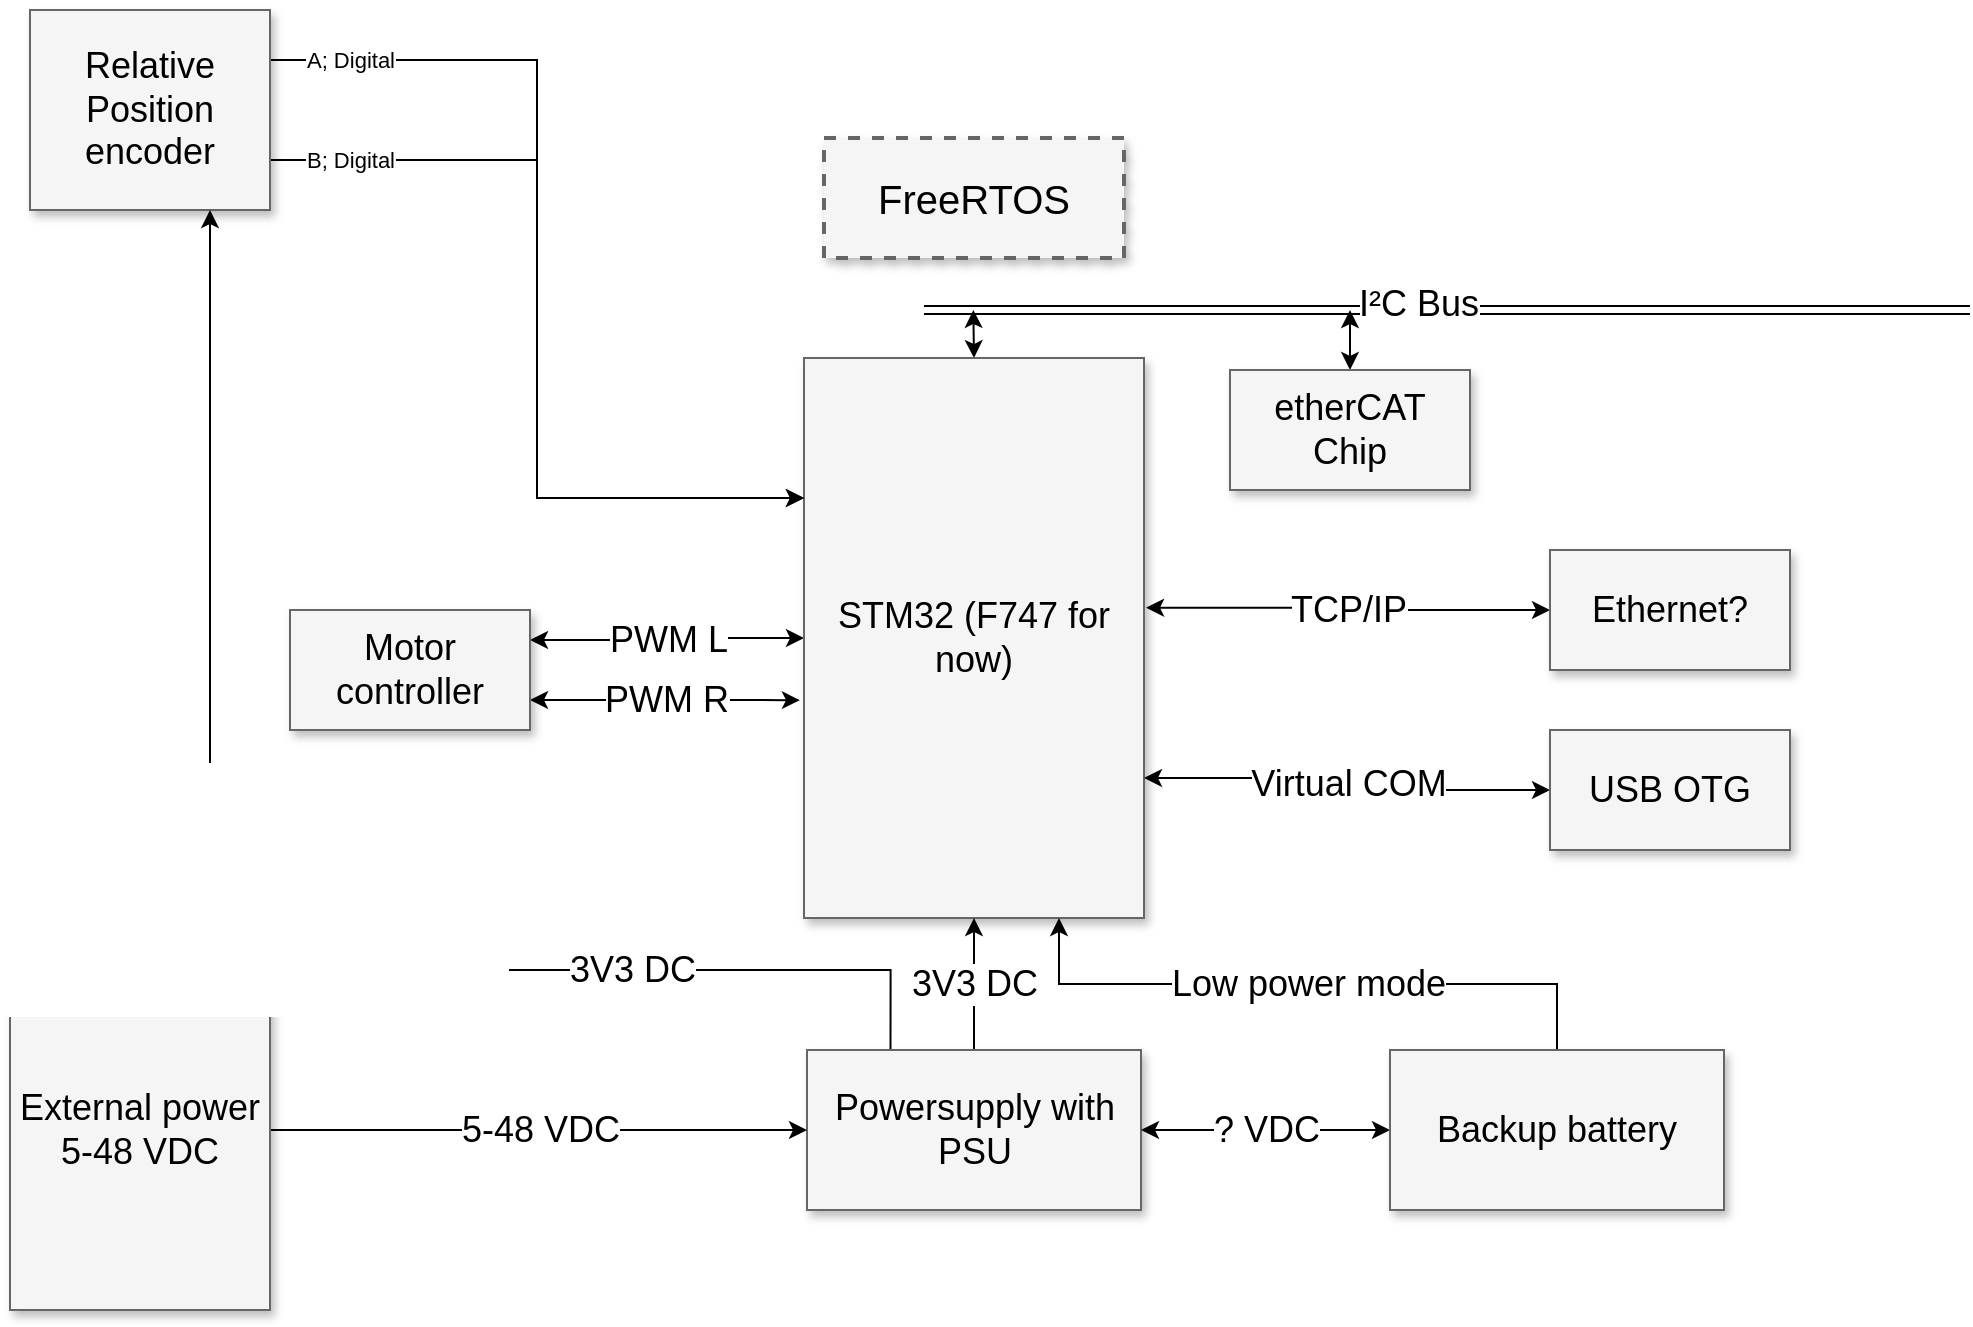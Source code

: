 <mxfile version="14.7.6" type="github">
  <diagram name="Main system" id="90a13364-a465-7bf4-72fc-28e22215d7a0">
    <mxGraphModel dx="1422" dy="790" grid="1" gridSize="10" guides="1" tooltips="1" connect="1" arrows="1" fold="1" page="1" pageScale="1.5" pageWidth="1169" pageHeight="826" background="none" math="0" shadow="0">
      <root>
        <mxCell id="0" style=";html=1;" />
        <mxCell id="1" style=";html=1;" parent="0" />
        <mxCell id="3a17f1ce550125da-1" value="FreeRTOS" style="whiteSpace=wrap;html=1;shadow=1;fontSize=20;fillColor=#f5f5f5;strokeColor=#666666;strokeWidth=2;dashed=1;" parent="1" vertex="1">
          <mxGeometry x="797" y="344" width="150" height="60" as="geometry" />
        </mxCell>
        <mxCell id="dA12gsGNi2PgmM5HZedz-6" style="edgeStyle=orthogonalEdgeStyle;rounded=0;orthogonalLoop=1;jettySize=auto;html=1;exitX=0.5;exitY=0;exitDx=0;exitDy=0;startArrow=classic;startFill=1;" edge="1" parent="1" source="3a17f1ce550125da-2">
          <mxGeometry relative="1" as="geometry">
            <mxPoint x="871.667" y="430" as="targetPoint" />
          </mxGeometry>
        </mxCell>
        <mxCell id="dA12gsGNi2PgmM5HZedz-26" value="PWM L" style="edgeStyle=orthogonalEdgeStyle;rounded=0;orthogonalLoop=1;jettySize=auto;html=1;exitX=0;exitY=0.5;exitDx=0;exitDy=0;entryX=1;entryY=0.25;entryDx=0;entryDy=0;fontSize=18;startArrow=classic;startFill=1;" edge="1" parent="1" source="3a17f1ce550125da-2" target="dA12gsGNi2PgmM5HZedz-25">
          <mxGeometry relative="1" as="geometry" />
        </mxCell>
        <mxCell id="3a17f1ce550125da-2" value="STM32 (F747 for now)" style="whiteSpace=wrap;html=1;shadow=1;fontSize=18;fillColor=#f5f5f5;strokeColor=#666666;" parent="1" vertex="1">
          <mxGeometry x="787" y="454" width="170" height="280" as="geometry" />
        </mxCell>
        <mxCell id="dA12gsGNi2PgmM5HZedz-8" style="edgeStyle=orthogonalEdgeStyle;rounded=0;orthogonalLoop=1;jettySize=auto;html=1;exitX=0.5;exitY=0;exitDx=0;exitDy=0;fontSize=18;startArrow=classic;startFill=1;" edge="1" parent="1" source="3a17f1ce550125da-4">
          <mxGeometry relative="1" as="geometry">
            <mxPoint x="1060" y="430" as="targetPoint" />
          </mxGeometry>
        </mxCell>
        <mxCell id="3a17f1ce550125da-4" value="etherCAT&lt;br&gt;Chip" style="whiteSpace=wrap;html=1;shadow=1;fontSize=18;fillColor=#f5f5f5;strokeColor=#666666;" parent="1" vertex="1">
          <mxGeometry x="1000" y="460" width="120" height="60" as="geometry" />
        </mxCell>
        <mxCell id="dA12gsGNi2PgmM5HZedz-1" value="A; Digital" style="edgeStyle=orthogonalEdgeStyle;rounded=0;orthogonalLoop=1;jettySize=auto;html=1;exitX=1;exitY=0.25;exitDx=0;exitDy=0;entryX=0;entryY=0.25;entryDx=0;entryDy=0;" edge="1" parent="1" source="3a17f1ce550125da-8" target="3a17f1ce550125da-2">
          <mxGeometry x="-0.835" relative="1" as="geometry">
            <mxPoint as="offset" />
          </mxGeometry>
        </mxCell>
        <mxCell id="dA12gsGNi2PgmM5HZedz-2" value="B; Digital" style="edgeStyle=orthogonalEdgeStyle;rounded=0;orthogonalLoop=1;jettySize=auto;html=1;exitX=1;exitY=0.75;exitDx=0;exitDy=0;entryX=0;entryY=0.25;entryDx=0;entryDy=0;" edge="1" parent="1" source="3a17f1ce550125da-8" target="3a17f1ce550125da-2">
          <mxGeometry x="-0.817" relative="1" as="geometry">
            <mxPoint x="580" y="550" as="targetPoint" />
            <mxPoint as="offset" />
          </mxGeometry>
        </mxCell>
        <mxCell id="3a17f1ce550125da-8" value="Relative Position encoder" style="whiteSpace=wrap;html=1;shadow=1;fontSize=18;fillColor=#f5f5f5;strokeColor=#666666;" parent="1" vertex="1">
          <mxGeometry x="400" y="280" width="120" height="100" as="geometry" />
        </mxCell>
        <mxCell id="dA12gsGNi2PgmM5HZedz-4" value="" style="shape=link;html=1;startArrow=classic;startFill=1;" edge="1" parent="1">
          <mxGeometry width="100" relative="1" as="geometry">
            <mxPoint x="847" y="430" as="sourcePoint" />
            <mxPoint x="1370" y="430" as="targetPoint" />
          </mxGeometry>
        </mxCell>
        <mxCell id="dA12gsGNi2PgmM5HZedz-5" value="I²C Bus" style="edgeLabel;html=1;align=center;verticalAlign=middle;resizable=0;points=[];fontSize=18;" vertex="1" connectable="0" parent="dA12gsGNi2PgmM5HZedz-4">
          <mxGeometry x="-0.055" y="3" relative="1" as="geometry">
            <mxPoint as="offset" />
          </mxGeometry>
        </mxCell>
        <mxCell id="dA12gsGNi2PgmM5HZedz-14" value="3V3 DC" style="edgeStyle=orthogonalEdgeStyle;rounded=0;orthogonalLoop=1;jettySize=auto;html=1;exitX=0.5;exitY=0;exitDx=0;exitDy=0;entryX=0.5;entryY=1;entryDx=0;entryDy=0;fontSize=18;startArrow=none;startFill=0;" edge="1" parent="1" source="dA12gsGNi2PgmM5HZedz-10" target="3a17f1ce550125da-2">
          <mxGeometry relative="1" as="geometry" />
        </mxCell>
        <mxCell id="dA12gsGNi2PgmM5HZedz-15" style="edgeStyle=orthogonalEdgeStyle;rounded=0;orthogonalLoop=1;jettySize=auto;html=1;exitX=0.25;exitY=0;exitDx=0;exitDy=0;entryX=0.75;entryY=1;entryDx=0;entryDy=0;fontSize=18;startArrow=none;startFill=0;" edge="1" parent="1" source="dA12gsGNi2PgmM5HZedz-10" target="3a17f1ce550125da-8">
          <mxGeometry relative="1" as="geometry">
            <Array as="points">
              <mxPoint x="830" y="760" />
              <mxPoint x="630" y="760" />
              <mxPoint x="630" y="720" />
              <mxPoint x="490" y="720" />
            </Array>
          </mxGeometry>
        </mxCell>
        <mxCell id="dA12gsGNi2PgmM5HZedz-16" value="3V3 DC" style="edgeLabel;html=1;align=center;verticalAlign=middle;resizable=0;points=[];fontSize=18;" vertex="1" connectable="0" parent="dA12gsGNi2PgmM5HZedz-15">
          <mxGeometry x="-0.554" relative="1" as="geometry">
            <mxPoint as="offset" />
          </mxGeometry>
        </mxCell>
        <mxCell id="dA12gsGNi2PgmM5HZedz-10" value="Powersupply with PSU" style="whiteSpace=wrap;html=1;shadow=1;fontSize=18;fillColor=#f5f5f5;strokeColor=#666666;" vertex="1" parent="1">
          <mxGeometry x="788.5" y="800" width="167" height="80" as="geometry" />
        </mxCell>
        <mxCell id="dA12gsGNi2PgmM5HZedz-13" value="5-48 VDC" style="edgeStyle=orthogonalEdgeStyle;rounded=0;orthogonalLoop=1;jettySize=auto;html=1;exitX=1;exitY=0.5;exitDx=0;exitDy=0;entryX=0;entryY=0.5;entryDx=0;entryDy=0;fontSize=18;startArrow=none;startFill=0;" edge="1" parent="1" source="dA12gsGNi2PgmM5HZedz-12" target="dA12gsGNi2PgmM5HZedz-10">
          <mxGeometry relative="1" as="geometry" />
        </mxCell>
        <mxCell id="dA12gsGNi2PgmM5HZedz-12" value="External power 5-48 VDC" style="whiteSpace=wrap;html=1;shadow=1;fontSize=18;fillColor=#f5f5f5;strokeColor=#666666;" vertex="1" parent="1">
          <mxGeometry x="390" y="750" width="130" height="180" as="geometry" />
        </mxCell>
        <mxCell id="dA12gsGNi2PgmM5HZedz-18" value="? VDC" style="edgeStyle=orthogonalEdgeStyle;rounded=0;orthogonalLoop=1;jettySize=auto;html=1;exitX=0;exitY=0.5;exitDx=0;exitDy=0;entryX=1;entryY=0.5;entryDx=0;entryDy=0;fontSize=18;startArrow=classic;startFill=1;" edge="1" parent="1" source="dA12gsGNi2PgmM5HZedz-17" target="dA12gsGNi2PgmM5HZedz-10">
          <mxGeometry relative="1" as="geometry" />
        </mxCell>
        <mxCell id="dA12gsGNi2PgmM5HZedz-20" value="Low power mode" style="edgeStyle=orthogonalEdgeStyle;rounded=0;orthogonalLoop=1;jettySize=auto;html=1;exitX=0.5;exitY=0;exitDx=0;exitDy=0;entryX=0.75;entryY=1;entryDx=0;entryDy=0;fontSize=18;startArrow=none;startFill=0;" edge="1" parent="1" source="dA12gsGNi2PgmM5HZedz-17" target="3a17f1ce550125da-2">
          <mxGeometry relative="1" as="geometry" />
        </mxCell>
        <mxCell id="dA12gsGNi2PgmM5HZedz-17" value="Backup battery" style="whiteSpace=wrap;html=1;shadow=1;fontSize=18;fillColor=#f5f5f5;strokeColor=#666666;" vertex="1" parent="1">
          <mxGeometry x="1080" y="800" width="167" height="80" as="geometry" />
        </mxCell>
        <mxCell id="dA12gsGNi2PgmM5HZedz-22" value="Virtual COM" style="edgeStyle=orthogonalEdgeStyle;rounded=0;orthogonalLoop=1;jettySize=auto;html=1;exitX=0;exitY=0.5;exitDx=0;exitDy=0;entryX=1;entryY=0.75;entryDx=0;entryDy=0;fontSize=18;startArrow=classic;startFill=1;" edge="1" parent="1" source="dA12gsGNi2PgmM5HZedz-21" target="3a17f1ce550125da-2">
          <mxGeometry relative="1" as="geometry" />
        </mxCell>
        <mxCell id="dA12gsGNi2PgmM5HZedz-21" value="USB OTG" style="whiteSpace=wrap;html=1;shadow=1;fontSize=18;fillColor=#f5f5f5;strokeColor=#666666;" vertex="1" parent="1">
          <mxGeometry x="1160" y="640" width="120" height="60" as="geometry" />
        </mxCell>
        <mxCell id="dA12gsGNi2PgmM5HZedz-24" value="TCP/IP" style="edgeStyle=orthogonalEdgeStyle;rounded=0;orthogonalLoop=1;jettySize=auto;html=1;exitX=0;exitY=0.5;exitDx=0;exitDy=0;entryX=1.006;entryY=0.446;entryDx=0;entryDy=0;entryPerimeter=0;fontSize=18;startArrow=classic;startFill=1;" edge="1" parent="1" source="dA12gsGNi2PgmM5HZedz-23" target="3a17f1ce550125da-2">
          <mxGeometry relative="1" as="geometry" />
        </mxCell>
        <mxCell id="dA12gsGNi2PgmM5HZedz-23" value="Ethernet?" style="whiteSpace=wrap;html=1;shadow=1;fontSize=18;fillColor=#f5f5f5;strokeColor=#666666;" vertex="1" parent="1">
          <mxGeometry x="1160" y="550" width="120" height="60" as="geometry" />
        </mxCell>
        <mxCell id="dA12gsGNi2PgmM5HZedz-27" value="PWM R" style="edgeStyle=orthogonalEdgeStyle;rounded=0;orthogonalLoop=1;jettySize=auto;html=1;exitX=1;exitY=0.75;exitDx=0;exitDy=0;entryX=-0.012;entryY=0.611;entryDx=0;entryDy=0;entryPerimeter=0;fontSize=18;startArrow=classic;startFill=1;" edge="1" parent="1" source="dA12gsGNi2PgmM5HZedz-25" target="3a17f1ce550125da-2">
          <mxGeometry relative="1" as="geometry" />
        </mxCell>
        <mxCell id="dA12gsGNi2PgmM5HZedz-25" value="Motor controller" style="whiteSpace=wrap;html=1;shadow=1;fontSize=18;fillColor=#f5f5f5;strokeColor=#666666;" vertex="1" parent="1">
          <mxGeometry x="530" y="580" width="120" height="60" as="geometry" />
        </mxCell>
      </root>
    </mxGraphModel>
  </diagram>
</mxfile>
